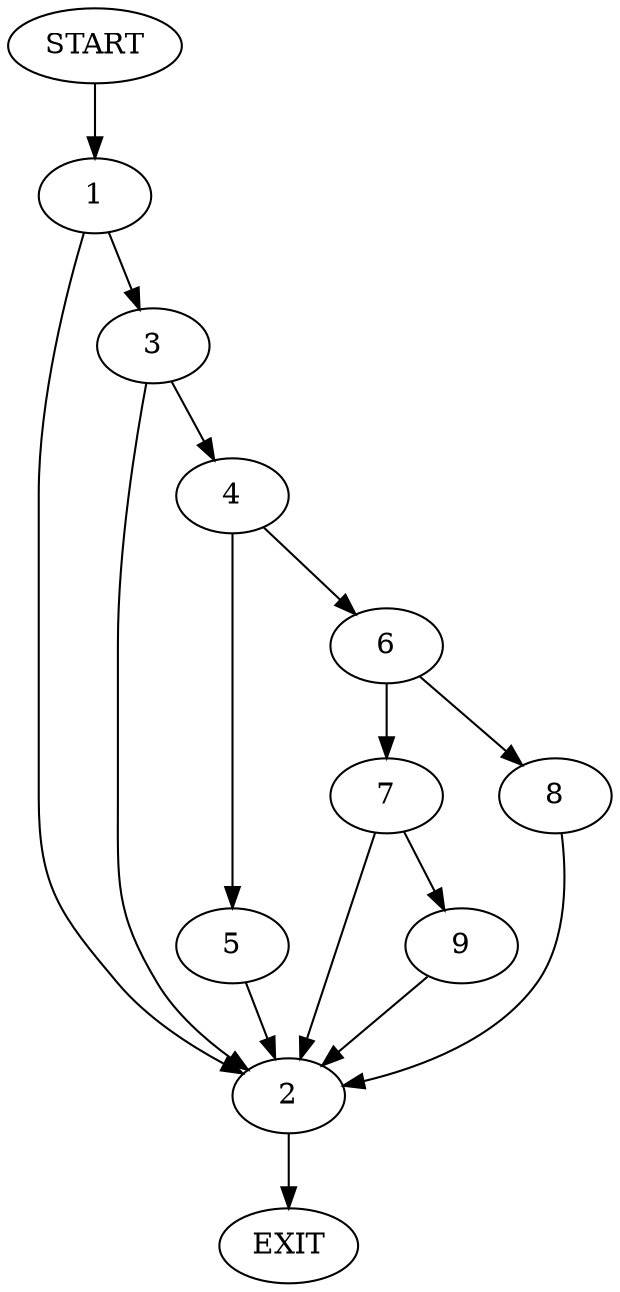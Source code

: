 digraph {
0 [label="START"]
10 [label="EXIT"]
0 -> 1
1 -> 2
1 -> 3
3 -> 4
3 -> 2
2 -> 10
4 -> 5
4 -> 6
5 -> 2
6 -> 7
6 -> 8
7 -> 9
7 -> 2
8 -> 2
9 -> 2
}
